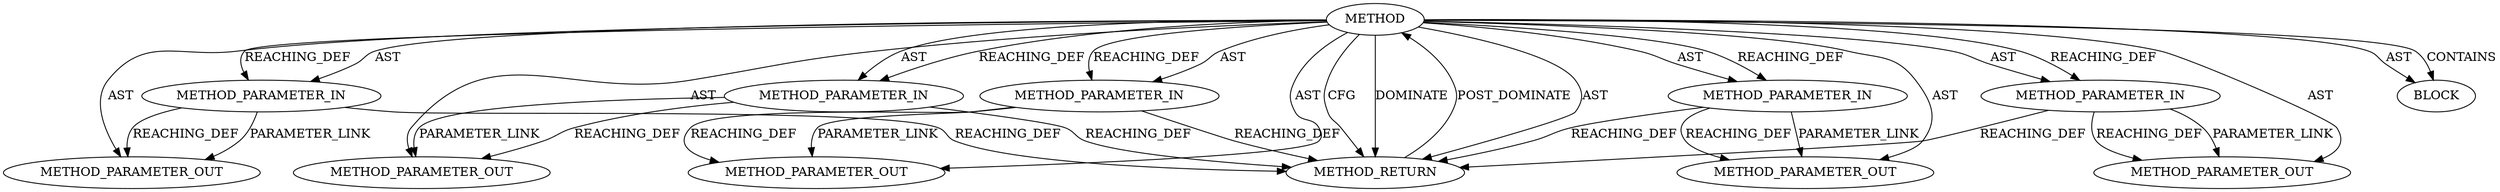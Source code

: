 digraph {
  479 [label=METHOD_PARAMETER_OUT ORDER=5 CODE="p5" IS_VARIADIC=false TYPE_FULL_NAME="ANY" EVALUATION_STRATEGY="BY_VALUE" INDEX=5 NAME="p5"]
  393 [label=METHOD_PARAMETER_IN ORDER=1 CODE="p1" IS_VARIADIC=false TYPE_FULL_NAME="ANY" EVALUATION_STRATEGY="BY_VALUE" INDEX=1 NAME="p1"]
  477 [label=METHOD_PARAMETER_OUT ORDER=3 CODE="p3" IS_VARIADIC=false TYPE_FULL_NAME="ANY" EVALUATION_STRATEGY="BY_VALUE" INDEX=3 NAME="p3"]
  398 [label=BLOCK ORDER=1 ARGUMENT_INDEX=1 CODE="<empty>" TYPE_FULL_NAME="ANY"]
  396 [label=METHOD_PARAMETER_IN ORDER=4 CODE="p4" IS_VARIADIC=false TYPE_FULL_NAME="ANY" EVALUATION_STRATEGY="BY_VALUE" INDEX=4 NAME="p4"]
  476 [label=METHOD_PARAMETER_OUT ORDER=2 CODE="p2" IS_VARIADIC=false TYPE_FULL_NAME="ANY" EVALUATION_STRATEGY="BY_VALUE" INDEX=2 NAME="p2"]
  392 [label=METHOD AST_PARENT_TYPE="NAMESPACE_BLOCK" AST_PARENT_FULL_NAME="<global>" ORDER=0 CODE="<empty>" FULL_NAME="HMAC_Init_ex" IS_EXTERNAL=true FILENAME="<empty>" SIGNATURE="" NAME="HMAC_Init_ex"]
  397 [label=METHOD_PARAMETER_IN ORDER=5 CODE="p5" IS_VARIADIC=false TYPE_FULL_NAME="ANY" EVALUATION_STRATEGY="BY_VALUE" INDEX=5 NAME="p5"]
  399 [label=METHOD_RETURN ORDER=2 CODE="RET" TYPE_FULL_NAME="ANY" EVALUATION_STRATEGY="BY_VALUE"]
  475 [label=METHOD_PARAMETER_OUT ORDER=1 CODE="p1" IS_VARIADIC=false TYPE_FULL_NAME="ANY" EVALUATION_STRATEGY="BY_VALUE" INDEX=1 NAME="p1"]
  478 [label=METHOD_PARAMETER_OUT ORDER=4 CODE="p4" IS_VARIADIC=false TYPE_FULL_NAME="ANY" EVALUATION_STRATEGY="BY_VALUE" INDEX=4 NAME="p4"]
  395 [label=METHOD_PARAMETER_IN ORDER=3 CODE="p3" IS_VARIADIC=false TYPE_FULL_NAME="ANY" EVALUATION_STRATEGY="BY_VALUE" INDEX=3 NAME="p3"]
  394 [label=METHOD_PARAMETER_IN ORDER=2 CODE="p2" IS_VARIADIC=false TYPE_FULL_NAME="ANY" EVALUATION_STRATEGY="BY_VALUE" INDEX=2 NAME="p2"]
  396 -> 399 [label=REACHING_DEF VARIABLE="p4"]
  393 -> 475 [label=REACHING_DEF VARIABLE="p1"]
  392 -> 394 [label=REACHING_DEF VARIABLE=""]
  394 -> 476 [label=REACHING_DEF VARIABLE="p2"]
  392 -> 477 [label=AST ]
  392 -> 475 [label=AST ]
  393 -> 475 [label=PARAMETER_LINK ]
  395 -> 399 [label=REACHING_DEF VARIABLE="p3"]
  392 -> 393 [label=REACHING_DEF VARIABLE=""]
  392 -> 397 [label=AST ]
  392 -> 398 [label=CONTAINS ]
  397 -> 479 [label=REACHING_DEF VARIABLE="p5"]
  395 -> 477 [label=PARAMETER_LINK ]
  392 -> 395 [label=REACHING_DEF VARIABLE=""]
  392 -> 394 [label=AST ]
  394 -> 476 [label=PARAMETER_LINK ]
  397 -> 479 [label=PARAMETER_LINK ]
  399 -> 392 [label=POST_DOMINATE ]
  397 -> 399 [label=REACHING_DEF VARIABLE="p5"]
  392 -> 398 [label=AST ]
  392 -> 396 [label=REACHING_DEF VARIABLE=""]
  392 -> 476 [label=AST ]
  395 -> 477 [label=REACHING_DEF VARIABLE="p3"]
  392 -> 393 [label=AST ]
  392 -> 399 [label=AST ]
  392 -> 397 [label=REACHING_DEF VARIABLE=""]
  392 -> 479 [label=AST ]
  392 -> 396 [label=AST ]
  396 -> 478 [label=REACHING_DEF VARIABLE="p4"]
  392 -> 399 [label=CFG ]
  396 -> 478 [label=PARAMETER_LINK ]
  394 -> 399 [label=REACHING_DEF VARIABLE="p2"]
  392 -> 399 [label=DOMINATE ]
  392 -> 395 [label=AST ]
  392 -> 478 [label=AST ]
  393 -> 399 [label=REACHING_DEF VARIABLE="p1"]
}
